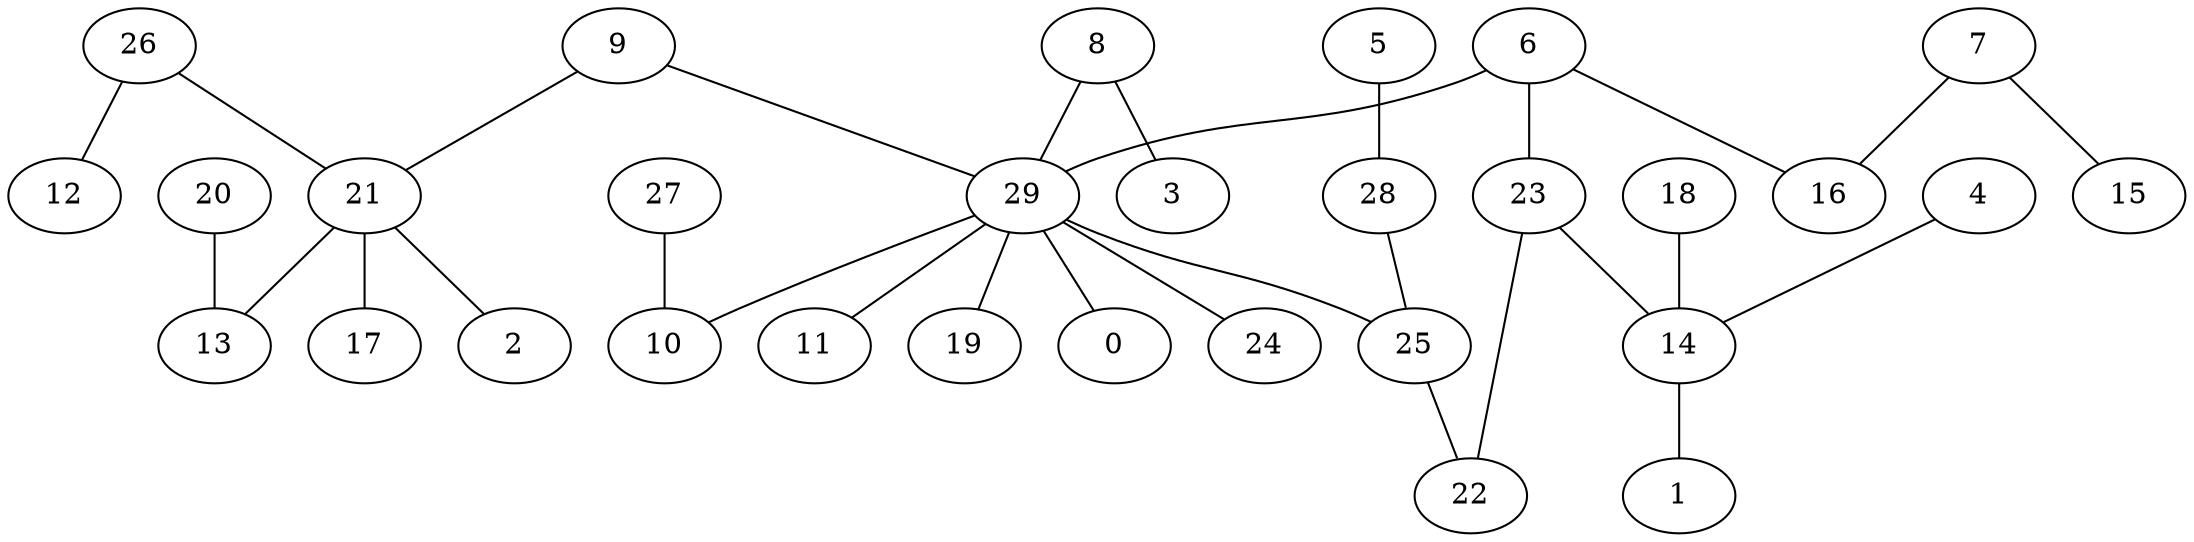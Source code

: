 digraph GG_graph {

subgraph G_graph {
edge [color = black]
"26" -> "12" [dir = none]
"26" -> "21" [dir = none]
"14" -> "1" [dir = none]
"23" -> "22" [dir = none]
"23" -> "14" [dir = none]
"21" -> "13" [dir = none]
"21" -> "2" [dir = none]
"21" -> "17" [dir = none]
"20" -> "13" [dir = none]
"6" -> "23" [dir = none]
"6" -> "16" [dir = none]
"6" -> "29" [dir = none]
"8" -> "3" [dir = none]
"8" -> "29" [dir = none]
"27" -> "10" [dir = none]
"9" -> "21" [dir = none]
"9" -> "29" [dir = none]
"29" -> "24" [dir = none]
"29" -> "11" [dir = none]
"29" -> "19" [dir = none]
"29" -> "10" [dir = none]
"29" -> "0" [dir = none]
"29" -> "25" [dir = none]
"28" -> "25" [dir = none]
"7" -> "15" [dir = none]
"7" -> "16" [dir = none]
"5" -> "28" [dir = none]
"18" -> "14" [dir = none]
"4" -> "14" [dir = none]
"25" -> "22" [dir = none]
}

}

